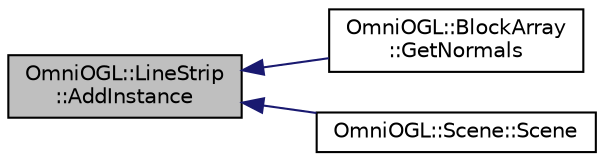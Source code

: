 digraph "OmniOGL::LineStrip::AddInstance"
{
  edge [fontname="Helvetica",fontsize="10",labelfontname="Helvetica",labelfontsize="10"];
  node [fontname="Helvetica",fontsize="10",shape=record];
  rankdir="LR";
  Node1 [label="OmniOGL::LineStrip\l::AddInstance",height=0.2,width=0.4,color="black", fillcolor="grey75", style="filled" fontcolor="black"];
  Node1 -> Node2 [dir="back",color="midnightblue",fontsize="10",style="solid",fontname="Helvetica"];
  Node2 [label="OmniOGL::BlockArray\l::GetNormals",height=0.2,width=0.4,color="black", fillcolor="white", style="filled",URL="$class_omni_o_g_l_1_1_block_array.html#ad00adebf2f11e675cfe560d9862a4ebe"];
  Node1 -> Node3 [dir="back",color="midnightblue",fontsize="10",style="solid",fontname="Helvetica"];
  Node3 [label="OmniOGL::Scene::Scene",height=0.2,width=0.4,color="black", fillcolor="white", style="filled",URL="$class_omni_o_g_l_1_1_scene.html#a6776fd0b14a9677e3bc56d43436a282c"];
}

